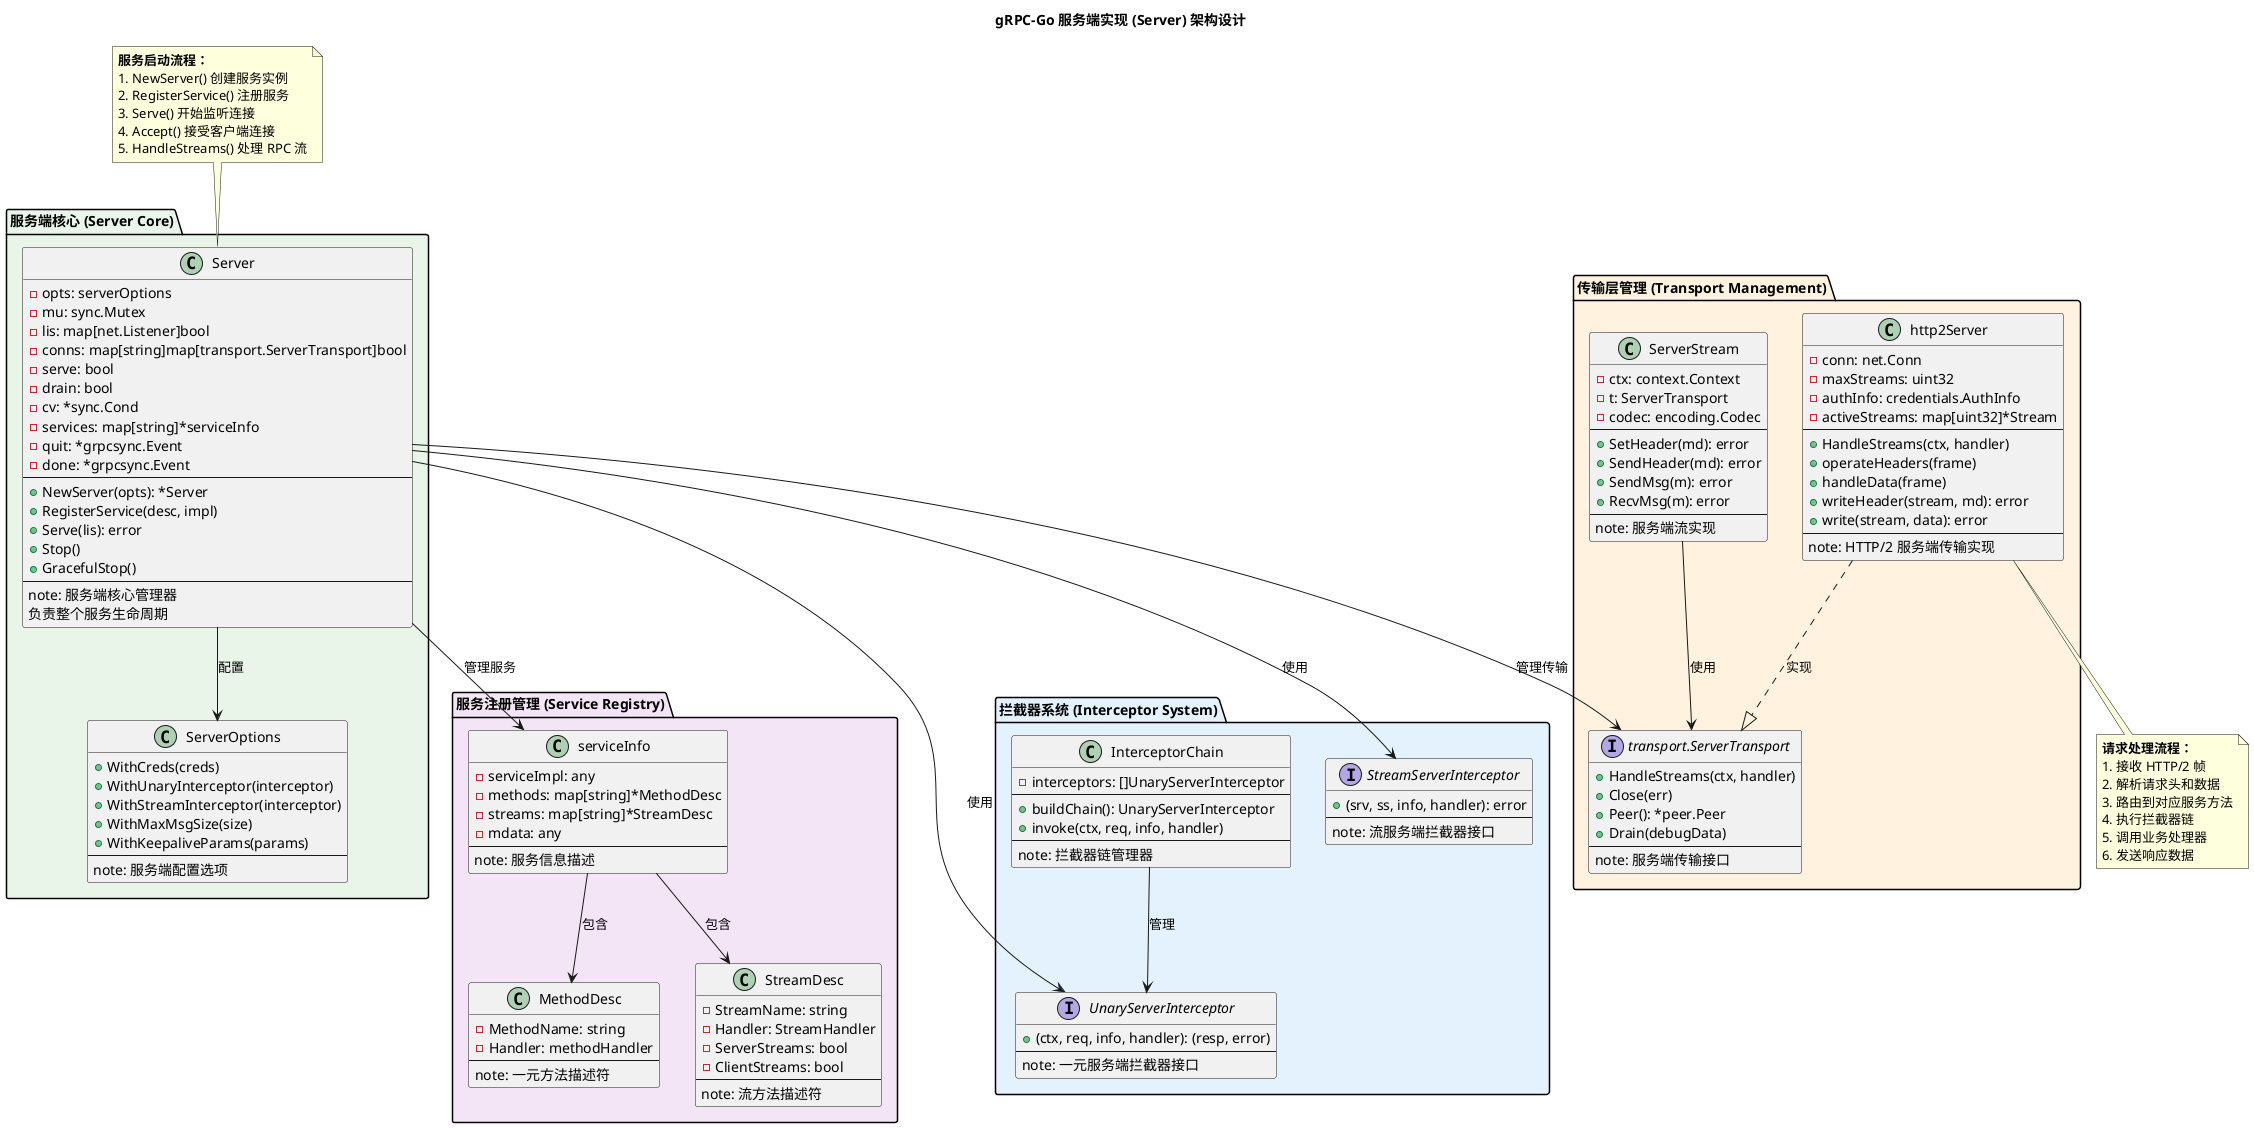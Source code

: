 @startuml 服务端实现架构图

!define RECTANGLE class

title gRPC-Go 服务端实现 (Server) 架构设计

' 定义颜色主题
!define SERVER_COLOR #E8F5E8
!define TRANSPORT_COLOR #FFF3E0
!define SERVICE_COLOR #F3E5F5
!define INTERCEPTOR_COLOR #E3F2FD

package "服务端核心 (Server Core)" SERVER_COLOR {
    RECTANGLE Server {
        - opts: serverOptions
        - mu: sync.Mutex
        - lis: map[net.Listener]bool
        - conns: map[string]map[transport.ServerTransport]bool
        - serve: bool
        - drain: bool
        - cv: *sync.Cond
        - services: map[string]*serviceInfo
        - quit: *grpcsync.Event
        - done: *grpcsync.Event
        --
        + NewServer(opts): *Server
        + RegisterService(desc, impl)
        + Serve(lis): error
        + Stop()
        + GracefulStop()
        --
        note: 服务端核心管理器\n负责整个服务生命周期
    }
    
    RECTANGLE ServerOptions {
        + WithCreds(creds)
        + WithUnaryInterceptor(interceptor)
        + WithStreamInterceptor(interceptor)
        + WithMaxMsgSize(size)
        + WithKeepaliveParams(params)
        --
        note: 服务端配置选项
    }
}

package "服务注册管理 (Service Registry)" SERVICE_COLOR {
    RECTANGLE serviceInfo {
        - serviceImpl: any
        - methods: map[string]*MethodDesc
        - streams: map[string]*StreamDesc
        - mdata: any
        --
        note: 服务信息描述
    }
    
    RECTANGLE MethodDesc {
        - MethodName: string
        - Handler: methodHandler
        --
        note: 一元方法描述符
    }
    
    RECTANGLE StreamDesc {
        - StreamName: string
        - Handler: StreamHandler
        - ServerStreams: bool
        - ClientStreams: bool
        --
        note: 流方法描述符
    }
}

package "传输层管理 (Transport Management)" TRANSPORT_COLOR {
    interface "transport.ServerTransport" as ServerTransport {
        + HandleStreams(ctx, handler)
        + Close(err)
        + Peer(): *peer.Peer
        + Drain(debugData)
        --
        note: 服务端传输接口
    }
    
    RECTANGLE http2Server {
        - conn: net.Conn
        - maxStreams: uint32
        - authInfo: credentials.AuthInfo
        - activeStreams: map[uint32]*Stream
        --
        + HandleStreams(ctx, handler)
        + operateHeaders(frame)
        + handleData(frame)
        + writeHeader(stream, md): error
        + write(stream, data): error
        --
        note: HTTP/2 服务端传输实现
    }
    
    RECTANGLE ServerStream {
        - ctx: context.Context
        - t: ServerTransport
        - codec: encoding.Codec
        --
        + SetHeader(md): error
        + SendHeader(md): error
        + SendMsg(m): error
        + RecvMsg(m): error
        --
        note: 服务端流实现
    }
}

package "拦截器系统 (Interceptor System)" INTERCEPTOR_COLOR {
    interface "UnaryServerInterceptor" as UnaryInterceptor {
        + (ctx, req, info, handler): (resp, error)
        --
        note: 一元服务端拦截器接口
    }
    
    interface "StreamServerInterceptor" as StreamInterceptor {
        + (srv, ss, info, handler): error
        --
        note: 流服务端拦截器接口
    }
    
    RECTANGLE InterceptorChain {
        - interceptors: []UnaryServerInterceptor
        --
        + buildChain(): UnaryServerInterceptor
        + invoke(ctx, req, info, handler)
        --
        note: 拦截器链管理器
    }
}

' 定义关系
Server --> ServerOptions : 配置
Server --> serviceInfo : 管理服务
Server --> ServerTransport : 管理传输

serviceInfo --> MethodDesc : 包含
serviceInfo --> StreamDesc : 包含

http2Server ..|> ServerTransport : 实现
ServerStream --> ServerTransport : 使用

Server --> UnaryInterceptor : 使用
Server --> StreamInterceptor : 使用
InterceptorChain --> UnaryInterceptor : 管理

' 注释说明
note top of Server
  **服务启动流程：**
  1. NewServer() 创建服务实例
  2. RegisterService() 注册服务
  3. Serve() 开始监听连接
  4. Accept() 接受客户端连接
  5. HandleStreams() 处理 RPC 流
end note

note bottom of http2Server
  **请求处理流程：**
  1. 接收 HTTP/2 帧
  2. 解析请求头和数据
  3. 路由到对应服务方法
  4. 执行拦截器链
  5. 调用业务处理器
  6. 发送响应数据
end note

@enduml
